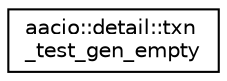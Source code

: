 digraph "Graphical Class Hierarchy"
{
  edge [fontname="Helvetica",fontsize="10",labelfontname="Helvetica",labelfontsize="10"];
  node [fontname="Helvetica",fontsize="10",shape=record];
  rankdir="LR";
  Node0 [label="aacio::detail::txn\l_test_gen_empty",height=0.2,width=0.4,color="black", fillcolor="white", style="filled",URL="$structaacio_1_1detail_1_1txn__test__gen__empty.html"];
}
